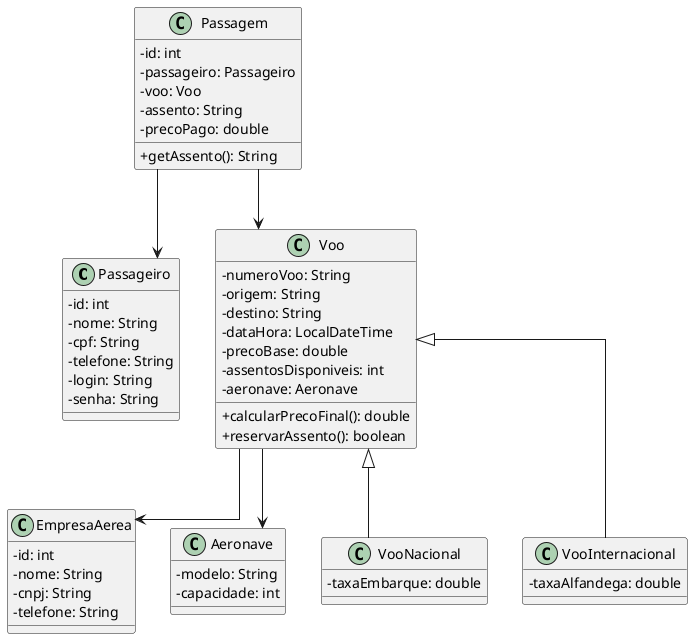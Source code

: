 @startuml
skinparam classAttributeIconSize 0
skinparam linetype ortho

class Passageiro {
  - id: int
  - nome: String
  - cpf: String
  - telefone: String
  - login: String
  - senha: String
}

class EmpresaAerea {
  - id: int
  - nome: String
  - cnpj: String
  - telefone: String
}

class Aeronave {
  - modelo: String
  - capacidade: int
}

class Voo {
  - numeroVoo: String
  - origem: String
  - destino: String
  - dataHora: LocalDateTime
  - precoBase: double
  - assentosDisponiveis: int
  - aeronave: Aeronave
  + calcularPrecoFinal(): double
  + reservarAssento(): boolean
}

class VooNacional {
  - taxaEmbarque: double
}

class VooInternacional {
  - taxaAlfandega: double
}

class Passagem {
  - id: int
  - passageiro: Passageiro
  - voo: Voo
  - assento: String
  - precoPago: double
  + getAssento(): String
}

' Relações
Passagem --> Passageiro
Passagem --> Voo
Voo --> EmpresaAerea
Voo --> Aeronave
Voo <|-- VooNacional
Voo <|-- VooInternacional

@enduml
